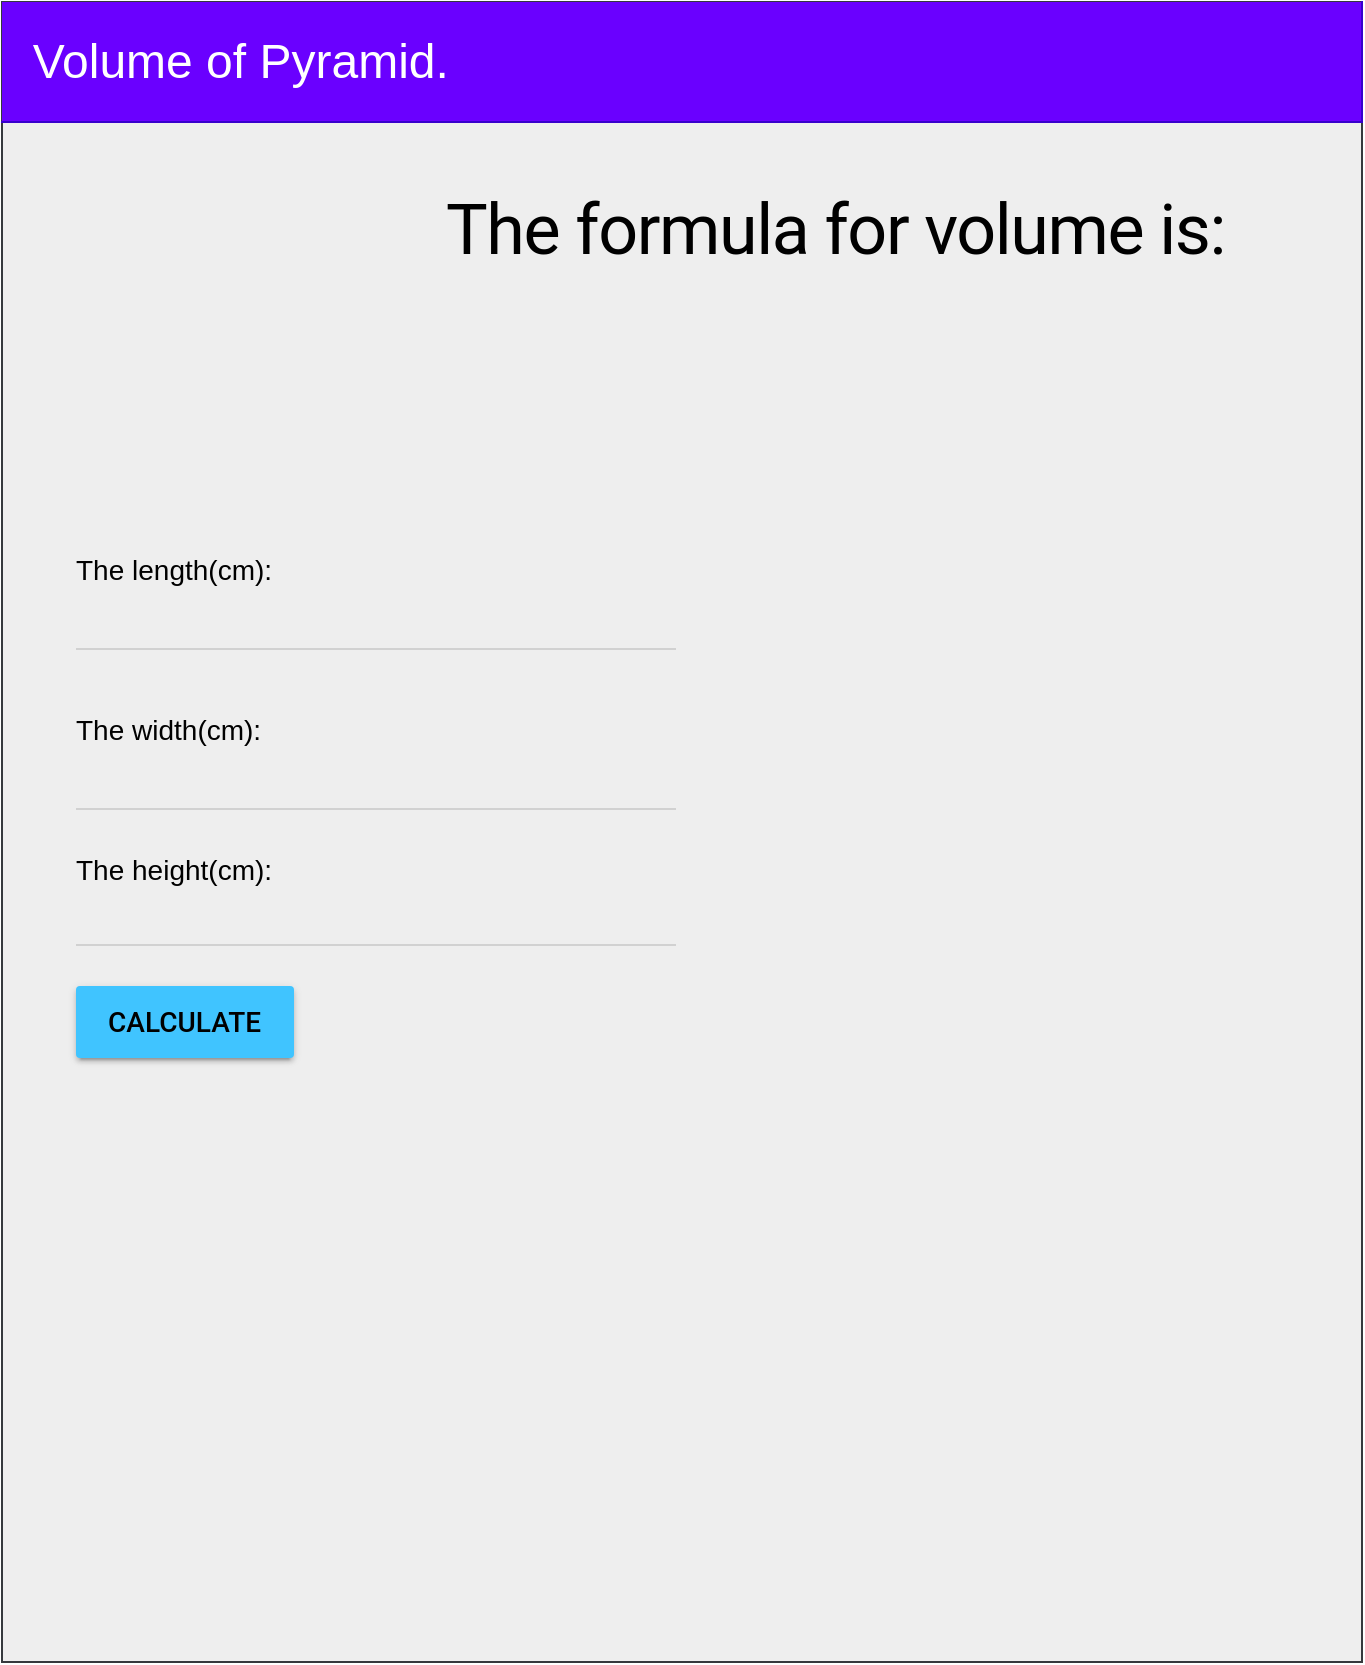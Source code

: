 <mxfile>
    <diagram id="KVFuVcc03fs0hjkJoKk9" name="Page-1">
        <mxGraphModel dx="2553" dy="1110" grid="1" gridSize="10" guides="1" tooltips="1" connect="1" arrows="1" fold="1" page="1" pageScale="1" pageWidth="850" pageHeight="1100" math="0" shadow="0">
            <root>
                <mxCell id="0"/>
                <mxCell id="1" parent="0"/>
                <mxCell id="3" value="" style="verticalLabelPosition=bottom;verticalAlign=top;html=1;shape=mxgraph.basic.rect;fillColor2=none;strokeWidth=1;size=20;indent=5;fillColor=#eeeeee;strokeColor=#36393d;" vertex="1" parent="1">
                    <mxGeometry x="90" y="80" width="680" height="830" as="geometry"/>
                </mxCell>
                <mxCell id="4" value="&lt;p style=&quot;line-height: 1.2&quot;&gt;&lt;span style=&quot;font-size: 24px&quot;&gt;&amp;nbsp; Volume of Pyramid.&lt;/span&gt;&lt;/p&gt;" style="shape=partialRectangle;whiteSpace=wrap;html=1;top=0;left=0;fillColor=#6a00ff;align=left;fontColor=#ffffff;strokeColor=#3700CC;" vertex="1" parent="1">
                    <mxGeometry x="90" y="80" width="680" height="60" as="geometry"/>
                </mxCell>
                <mxCell id="5" value="&lt;h1 style=&quot;padding: 0px ; font-size: 35px ; line-height: 1.35 ; letter-spacing: -0.02em ; margin: 24px 0px 24px 40px ; font-family: &amp;#34;roboto&amp;#34; , &amp;#34;helvetica&amp;#34; , &amp;#34;arial&amp;#34; , sans-serif ; font-weight: 400 ; font-style: normal ; text-indent: 0px ; text-transform: none ; word-spacing: 0px&quot;&gt;&lt;font color=&quot;#000000&quot;&gt;The formula for volume is:&lt;/font&gt;&lt;/h1&gt;" style="text;whiteSpace=wrap;html=1;fontSize=25;" vertex="1" parent="1">
                    <mxGeometry x="270" y="140" width="470" height="110" as="geometry"/>
                </mxCell>
                <mxCell id="6" value="&lt;span style=&quot;font-family: &amp;#34;helvetica&amp;#34; , &amp;#34;arial&amp;#34; , sans-serif ; font-size: 14px ; font-style: normal ; font-weight: 400 ; letter-spacing: normal ; text-indent: 0px ; text-transform: none ; word-spacing: 0px ; display: inline ; float: none&quot;&gt;&lt;font color=&quot;#000000&quot;&gt;The length(cm):&lt;/font&gt;&lt;/span&gt;" style="text;whiteSpace=wrap;html=1;fontSize=24;" vertex="1" parent="1">
                    <mxGeometry x="125" y="340" width="115" height="50" as="geometry"/>
                </mxCell>
                <mxCell id="7" value="&lt;form action=&quot;https://ics2o-unit3-04-html.evgeny-vovk.repl.co/&quot; style=&quot;text-indent: 0px&quot;&gt;&lt;div class=&quot;mdl-textfield mdl-js-textfield is-upgraded&quot; style=&quot;position: relative ; display: inline-block ; box-sizing: border-box ; width: 300px ; max-width: 100% ; margin: 0px ; padding: 20px 0px&quot;&gt;&lt;font color=&quot;#000000&quot;&gt;&lt;br&gt;&lt;br&gt;&lt;input class=&quot;mdl-textfield__input&quot; type=&quot;text&quot; pattern=&quot;-?[0-9]*(\.[0-9]+)?&quot; id=&quot;fahrenheit&quot; style=&quot;font-family: &amp;#34;helvetica&amp;#34; , &amp;#34;arial&amp;#34; , sans-serif ; font-size: 16px ; font-style: normal ; font-weight: 400 ; letter-spacing: normal ; text-transform: none ; word-spacing: 0px ; border-top: none ; border-right: none ; border-left: none ; border-bottom: 1px solid rgba(0 , 0 , 0 , 0.12) ; display: block ; margin: 0px ; padding: 4px 0px ; width: 300px ; background: 0px 0px ; text-align: left&quot;&gt;&lt;label class=&quot;mdl-textfield__label&quot; style=&quot;font-family: &amp;#34;helvetica&amp;#34; , &amp;#34;arial&amp;#34; , sans-serif ; font-size: 16px ; font-style: normal ; font-weight: 400 ; letter-spacing: normal ; text-transform: none ; word-spacing: 0px ; position: absolute ; display: block ; width: 300px ; overflow: hidden ; text-align: left&quot;&gt;&lt;br&gt;&lt;/label&gt;&lt;span class=&quot;mdl-textfield__error&quot; style=&quot;font-family: &amp;#34;helvetica&amp;#34; , &amp;#34;arial&amp;#34; , sans-serif ; font-size: 12px ; font-style: normal ; font-weight: 400 ; letter-spacing: normal ; text-transform: none ; word-spacing: 0px ; position: absolute ; margin-top: 3px ; visibility: hidden ; display: block&quot;&gt;&lt;/span&gt;&lt;/font&gt;&lt;/div&gt;&lt;/form&gt;&lt;font color=&quot;#000000&quot;&gt;&lt;button class=&quot;mdl-button mdl-js-button mdl-button--raised mdl-js-ripple-effect mdl-button--accent&quot; style=&quot;background: rgb(64 , 196 , 255) ; border: none ; border-radius: 2px ; position: relative ; height: 36px ; margin: 0px ; min-width: 64px ; padding: 0px 16px ; display: inline-block ; font-family: &amp;#34;roboto&amp;#34; , &amp;#34;helvetica&amp;#34; , &amp;#34;arial&amp;#34; , sans-serif ; font-size: 14px ; font-weight: 500 ; text-transform: uppercase ; letter-spacing: 0px ; overflow: hidden ; transition: all 0.2s cubic-bezier(0.4 , 0 , 1 , 1) 0s , all 0.2s cubic-bezier(0.4 , 0 , 0.2 , 1) 0s , all 0.2s cubic-bezier(0.4 , 0 , 0.2 , 1) 0s ; outline: none ; cursor: pointer ; text-decoration: none ; text-align: center ; line-height: 36px ; vertical-align: middle ; box-shadow: rgba(0 , 0 , 0 , 0.14) 0px 2px 2px 0px , rgba(0 , 0 , 0 , 0.2) 0px 3px 1px -2px , rgba(0 , 0 , 0 , 0.12) 0px 1px 5px 0px&quot;&gt;CALCULATE&lt;span class=&quot;mdl-button__ripple-container&quot; style=&quot;display: block ; height: 36px ; left: 0px ; position: absolute ; top: 0px ; width: 113.438px ; z-index: 0 ; overflow: hidden&quot;&gt;&lt;span class=&quot;mdl-ripple&quot; style=&quot;background: rgb(66 , 66 , 66) ; border-radius: 50% ; height: 50px ; left: 0px ; opacity: 0 ; position: absolute ; top: 0px ; transform: translate(-50% , -50%) ; width: 50px ; overflow: hidden&quot;&gt;&lt;/span&gt;&lt;/span&gt;&lt;/button&gt;&lt;span style=&quot;font-family: &amp;#34;helvetica&amp;#34; , &amp;#34;arial&amp;#34; , sans-serif ; font-size: 14px ; font-style: normal ; font-weight: 400 ; letter-spacing: normal ; text-indent: 0px ; text-transform: none ; word-spacing: 0px ; display: inline ; float: none&quot;&gt;&lt;/span&gt;&lt;/font&gt;" style="text;whiteSpace=wrap;html=1;fontSize=24;" vertex="1" parent="1">
                    <mxGeometry x="125" y="440" width="330" height="150" as="geometry"/>
                </mxCell>
                <mxCell id="8" value="" style="shape=image;verticalLabelPosition=bottom;labelBackgroundColor=#ffffff;verticalAlign=top;aspect=fixed;imageAspect=0;image=https://54ed5d0c-cdc0-4437-aef6-bcfcd6013bdc.id.repl.co/img/pyramid.png;" vertex="1" parent="1">
                    <mxGeometry x="110" y="150" width="171" height="164" as="geometry"/>
                </mxCell>
                <mxCell id="9" value="" style="shape=image;verticalLabelPosition=bottom;labelBackgroundColor=#ffffff;verticalAlign=top;aspect=fixed;imageAspect=0;image=https://54ed5d0c-cdc0-4437-aef6-bcfcd6013bdc.id.repl.co/img/formula.png;" vertex="1" parent="1">
                    <mxGeometry x="424.5" y="230" width="161" height="84" as="geometry"/>
                </mxCell>
                <mxCell id="a25ADer8J7fVHvlOVPEB-10" value="&lt;input class=&quot;mdl-textfield__input&quot; type=&quot;text&quot; pattern=&quot;-?[0-9]*(\.[0-9]+)?&quot; id=&quot;length&quot; style=&quot;border-top: none ; border-right: none ; border-left: none ; border-bottom: 1px solid rgba(0 , 0 , 0 , 0.12) ; display: block ; font-size: 16px ; font-family: &amp;#34;helvetica&amp;#34; , &amp;#34;arial&amp;#34; , sans-serif ; margin: 0px ; padding: 4px 0px ; width: 300px ; background: 0px 0px ; text-align: left ; color: inherit&quot;&gt;&lt;br class=&quot;Apple-interchange-newline&quot;&gt;&lt;div&gt;&lt;/div&gt;&lt;label class=&quot;mdl-textfield__label&quot; style=&quot;color: rgba(0 , 0 , 0 , 0.26) ; font-size: 16px ; position: absolute ; display: block ; width: 300px ; overflow: hidden ; text-align: left ; font-family: &amp;#34;helvetica&amp;#34; , &amp;#34;arial&amp;#34; , sans-serif ; font-style: normal ; font-weight: 400 ; letter-spacing: normal ; text-indent: 0px ; text-transform: none ; word-spacing: 0px&quot;&gt;&lt;br&gt;&lt;/label&gt;" style="text;whiteSpace=wrap;html=1;" vertex="1" parent="1">
                    <mxGeometry x="125" y="370" width="330" height="60" as="geometry"/>
                </mxCell>
                <mxCell id="a25ADer8J7fVHvlOVPEB-11" value="&lt;span style=&quot;font-family: &amp;#34;helvetica&amp;#34; , &amp;#34;arial&amp;#34; , sans-serif ; font-size: 14px ; font-style: normal ; font-weight: 400 ; letter-spacing: normal ; text-indent: 0px ; text-transform: none ; word-spacing: 0px ; display: inline ; float: none&quot;&gt;&lt;font color=&quot;#000000&quot;&gt;The width(cm):&lt;/font&gt;&lt;/span&gt;" style="text;whiteSpace=wrap;html=1;fontSize=24;" vertex="1" parent="1">
                    <mxGeometry x="125" y="420" width="115" height="50" as="geometry"/>
                </mxCell>
                <mxCell id="a25ADer8J7fVHvlOVPEB-12" value="&lt;input class=&quot;mdl-textfield__input&quot; type=&quot;text&quot; pattern=&quot;-?[0-9]*(\.[0-9]+)?&quot; id=&quot;length&quot; style=&quot;border-top: none ; border-right: none ; border-left: none ; border-bottom: 1px solid rgba(0 , 0 , 0 , 0.12) ; display: block ; font-size: 16px ; font-family: &amp;#34;helvetica&amp;#34; , &amp;#34;arial&amp;#34; , sans-serif ; margin: 0px ; padding: 4px 0px ; width: 300px ; background: 0px 0px ; text-align: left ; color: inherit&quot;&gt;&lt;br class=&quot;Apple-interchange-newline&quot;&gt;&lt;div&gt;&lt;/div&gt;&lt;label class=&quot;mdl-textfield__label&quot; style=&quot;color: rgba(0 , 0 , 0 , 0.26) ; font-size: 16px ; position: absolute ; display: block ; width: 300px ; overflow: hidden ; text-align: left ; font-family: &amp;#34;helvetica&amp;#34; , &amp;#34;arial&amp;#34; , sans-serif ; font-style: normal ; font-weight: 400 ; letter-spacing: normal ; text-indent: 0px ; text-transform: none ; word-spacing: 0px&quot;&gt;&lt;br&gt;&lt;/label&gt;" style="text;whiteSpace=wrap;html=1;" vertex="1" parent="1">
                    <mxGeometry x="125" y="450" width="330" height="60" as="geometry"/>
                </mxCell>
                <mxCell id="a25ADer8J7fVHvlOVPEB-16" value="&lt;span style=&quot;font-family: &amp;#34;helvetica&amp;#34; , &amp;#34;arial&amp;#34; , sans-serif ; font-size: 14px ; font-style: normal ; font-weight: 400 ; letter-spacing: normal ; text-indent: 0px ; text-transform: none ; word-spacing: 0px ; display: inline ; float: none&quot;&gt;&lt;font color=&quot;#000000&quot;&gt;The height(cm):&lt;/font&gt;&lt;/span&gt;" style="text;whiteSpace=wrap;html=1;fontSize=24;" vertex="1" parent="1">
                    <mxGeometry x="125" y="490" width="115" height="50" as="geometry"/>
                </mxCell>
            </root>
        </mxGraphModel>
    </diagram>
</mxfile>